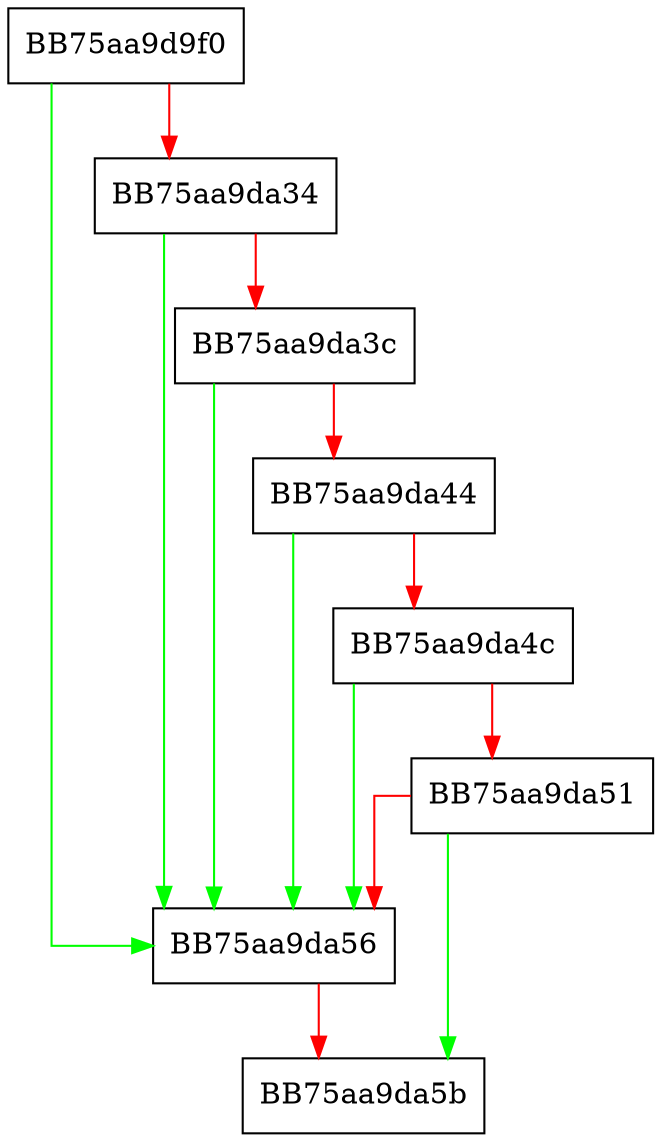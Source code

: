 digraph RpfAPI_AnomalyEventLookup {
  node [shape="box"];
  graph [splines=ortho];
  BB75aa9d9f0 -> BB75aa9da56 [color="green"];
  BB75aa9d9f0 -> BB75aa9da34 [color="red"];
  BB75aa9da34 -> BB75aa9da56 [color="green"];
  BB75aa9da34 -> BB75aa9da3c [color="red"];
  BB75aa9da3c -> BB75aa9da56 [color="green"];
  BB75aa9da3c -> BB75aa9da44 [color="red"];
  BB75aa9da44 -> BB75aa9da56 [color="green"];
  BB75aa9da44 -> BB75aa9da4c [color="red"];
  BB75aa9da4c -> BB75aa9da56 [color="green"];
  BB75aa9da4c -> BB75aa9da51 [color="red"];
  BB75aa9da51 -> BB75aa9da5b [color="green"];
  BB75aa9da51 -> BB75aa9da56 [color="red"];
  BB75aa9da56 -> BB75aa9da5b [color="red"];
}